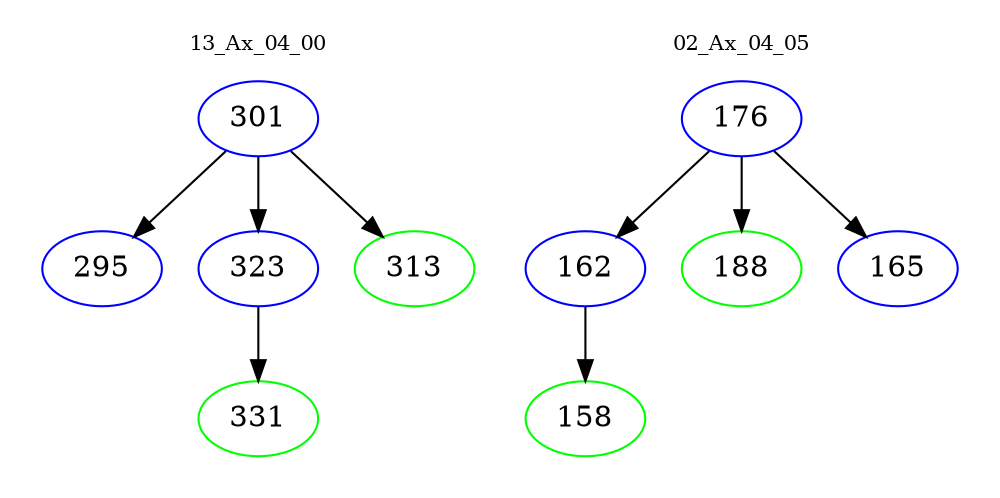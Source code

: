digraph{
subgraph cluster_0 {
color = white
label = "13_Ax_04_00";
fontsize=10;
T0_301 [label="301", color="blue"]
T0_301 -> T0_295 [color="black"]
T0_295 [label="295", color="blue"]
T0_301 -> T0_323 [color="black"]
T0_323 [label="323", color="blue"]
T0_323 -> T0_331 [color="black"]
T0_331 [label="331", color="green"]
T0_301 -> T0_313 [color="black"]
T0_313 [label="313", color="green"]
}
subgraph cluster_1 {
color = white
label = "02_Ax_04_05";
fontsize=10;
T1_176 [label="176", color="blue"]
T1_176 -> T1_162 [color="black"]
T1_162 [label="162", color="blue"]
T1_162 -> T1_158 [color="black"]
T1_158 [label="158", color="green"]
T1_176 -> T1_188 [color="black"]
T1_188 [label="188", color="green"]
T1_176 -> T1_165 [color="black"]
T1_165 [label="165", color="blue"]
}
}
